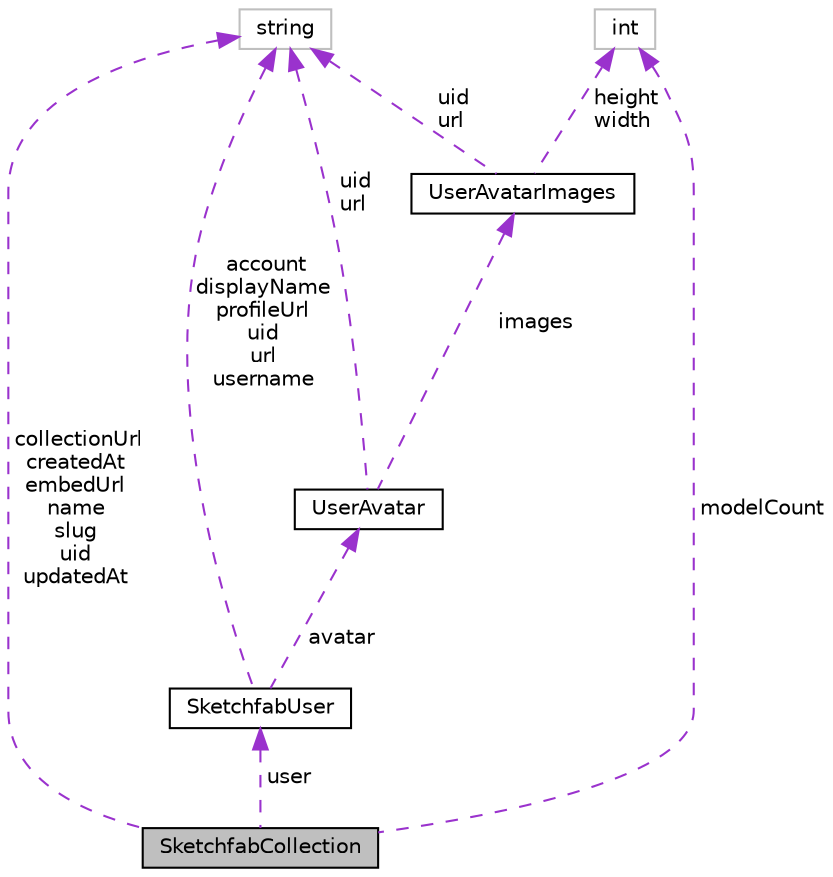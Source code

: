 digraph "SketchfabCollection"
{
 // INTERACTIVE_SVG=YES
 // LATEX_PDF_SIZE
  edge [fontname="Helvetica",fontsize="10",labelfontname="Helvetica",labelfontsize="10"];
  node [fontname="Helvetica",fontsize="10",shape=record];
  Node1 [label="SketchfabCollection",height=0.2,width=0.4,color="black", fillcolor="grey75", style="filled", fontcolor="black",tooltip=" "];
  Node2 -> Node1 [dir="back",color="darkorchid3",fontsize="10",style="dashed",label=" user" ,fontname="Helvetica"];
  Node2 [label="SketchfabUser",height=0.2,width=0.4,color="black", fillcolor="white", style="filled",URL="$class_sketchfab_user.html",tooltip=" "];
  Node3 -> Node2 [dir="back",color="darkorchid3",fontsize="10",style="dashed",label=" account\ndisplayName\nprofileUrl\nuid\nurl\nusername" ,fontname="Helvetica"];
  Node3 [label="string",height=0.2,width=0.4,color="grey75", fillcolor="white", style="filled",tooltip=" "];
  Node4 -> Node2 [dir="back",color="darkorchid3",fontsize="10",style="dashed",label=" avatar" ,fontname="Helvetica"];
  Node4 [label="UserAvatar",height=0.2,width=0.4,color="black", fillcolor="white", style="filled",URL="$class_user_avatar.html",tooltip=" "];
  Node3 -> Node4 [dir="back",color="darkorchid3",fontsize="10",style="dashed",label=" uid\nurl" ,fontname="Helvetica"];
  Node5 -> Node4 [dir="back",color="darkorchid3",fontsize="10",style="dashed",label=" images" ,fontname="Helvetica"];
  Node5 [label="UserAvatarImages",height=0.2,width=0.4,color="black", fillcolor="white", style="filled",URL="$class_user_avatar_images.html",tooltip=" "];
  Node3 -> Node5 [dir="back",color="darkorchid3",fontsize="10",style="dashed",label=" uid\nurl" ,fontname="Helvetica"];
  Node6 -> Node5 [dir="back",color="darkorchid3",fontsize="10",style="dashed",label=" height\nwidth" ,fontname="Helvetica"];
  Node6 [label="int",height=0.2,width=0.4,color="grey75", fillcolor="white", style="filled",tooltip=" "];
  Node3 -> Node1 [dir="back",color="darkorchid3",fontsize="10",style="dashed",label=" collectionUrl\ncreatedAt\nembedUrl\nname\nslug\nuid\nupdatedAt" ,fontname="Helvetica"];
  Node6 -> Node1 [dir="back",color="darkorchid3",fontsize="10",style="dashed",label=" modelCount" ,fontname="Helvetica"];
}
